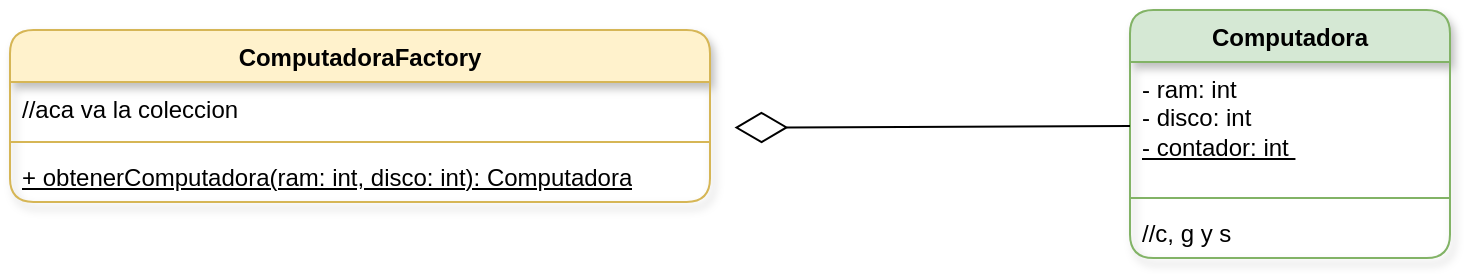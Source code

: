 <mxfile version="22.0.4" type="device">
  <diagram name="Page-1" id="c1fvhmj_dfWRNQT0ZEeF">
    <mxGraphModel dx="1900" dy="600" grid="1" gridSize="10" guides="1" tooltips="1" connect="1" arrows="1" fold="1" page="1" pageScale="1" pageWidth="850" pageHeight="1100" math="0" shadow="0">
      <root>
        <mxCell id="0" />
        <mxCell id="1" parent="0" />
        <mxCell id="PuvSN64_tPMDG4UbICAv-1" value="Computadora" style="swimlane;fontStyle=1;align=center;verticalAlign=top;childLayout=stackLayout;horizontal=1;startSize=26;horizontalStack=0;resizeParent=1;resizeParentMax=0;resizeLast=0;collapsible=1;marginBottom=0;whiteSpace=wrap;html=1;fillColor=#d5e8d4;strokeColor=#82b366;rounded=1;shadow=1;" vertex="1" parent="1">
          <mxGeometry x="540" y="220" width="160" height="124" as="geometry" />
        </mxCell>
        <mxCell id="PuvSN64_tPMDG4UbICAv-2" value="- ram: int&lt;br&gt;- disco: int&lt;br&gt;&lt;u&gt;- contador: int&amp;nbsp;&lt;/u&gt;" style="text;strokeColor=none;fillColor=none;align=left;verticalAlign=top;spacingLeft=4;spacingRight=4;overflow=hidden;rotatable=0;points=[[0,0.5],[1,0.5]];portConstraint=eastwest;whiteSpace=wrap;html=1;" vertex="1" parent="PuvSN64_tPMDG4UbICAv-1">
          <mxGeometry y="26" width="160" height="64" as="geometry" />
        </mxCell>
        <mxCell id="PuvSN64_tPMDG4UbICAv-3" value="" style="line;strokeWidth=1;fillColor=none;align=left;verticalAlign=middle;spacingTop=-1;spacingLeft=3;spacingRight=3;rotatable=0;labelPosition=right;points=[];portConstraint=eastwest;strokeColor=inherit;" vertex="1" parent="PuvSN64_tPMDG4UbICAv-1">
          <mxGeometry y="90" width="160" height="8" as="geometry" />
        </mxCell>
        <mxCell id="PuvSN64_tPMDG4UbICAv-4" value="//c, g y s" style="text;strokeColor=none;fillColor=none;align=left;verticalAlign=top;spacingLeft=4;spacingRight=4;overflow=hidden;rotatable=0;points=[[0,0.5],[1,0.5]];portConstraint=eastwest;whiteSpace=wrap;html=1;" vertex="1" parent="PuvSN64_tPMDG4UbICAv-1">
          <mxGeometry y="98" width="160" height="26" as="geometry" />
        </mxCell>
        <mxCell id="PuvSN64_tPMDG4UbICAv-5" value="ComputadoraFactory" style="swimlane;fontStyle=1;align=center;verticalAlign=top;childLayout=stackLayout;horizontal=1;startSize=26;horizontalStack=0;resizeParent=1;resizeParentMax=0;resizeLast=0;collapsible=1;marginBottom=0;whiteSpace=wrap;html=1;fillColor=#fff2cc;strokeColor=#d6b656;rounded=1;shadow=1;" vertex="1" parent="1">
          <mxGeometry x="-20" y="230" width="350" height="86" as="geometry" />
        </mxCell>
        <mxCell id="PuvSN64_tPMDG4UbICAv-6" value="//aca va la coleccion&amp;nbsp;" style="text;strokeColor=none;fillColor=none;align=left;verticalAlign=top;spacingLeft=4;spacingRight=4;overflow=hidden;rotatable=0;points=[[0,0.5],[1,0.5]];portConstraint=eastwest;whiteSpace=wrap;html=1;" vertex="1" parent="PuvSN64_tPMDG4UbICAv-5">
          <mxGeometry y="26" width="350" height="26" as="geometry" />
        </mxCell>
        <mxCell id="PuvSN64_tPMDG4UbICAv-7" value="" style="line;strokeWidth=1;fillColor=none;align=left;verticalAlign=middle;spacingTop=-1;spacingLeft=3;spacingRight=3;rotatable=0;labelPosition=right;points=[];portConstraint=eastwest;strokeColor=inherit;" vertex="1" parent="PuvSN64_tPMDG4UbICAv-5">
          <mxGeometry y="52" width="350" height="8" as="geometry" />
        </mxCell>
        <mxCell id="PuvSN64_tPMDG4UbICAv-8" value="&lt;u&gt;+ obtenerComputadora(ram: int, disco: int): Computadora&lt;/u&gt;" style="text;strokeColor=none;fillColor=none;align=left;verticalAlign=top;spacingLeft=4;spacingRight=4;overflow=hidden;rotatable=0;points=[[0,0.5],[1,0.5]];portConstraint=eastwest;whiteSpace=wrap;html=1;" vertex="1" parent="PuvSN64_tPMDG4UbICAv-5">
          <mxGeometry y="60" width="350" height="26" as="geometry" />
        </mxCell>
        <mxCell id="PuvSN64_tPMDG4UbICAv-9" value="" style="endArrow=diamondThin;endFill=0;endSize=24;html=1;rounded=0;entryX=1.035;entryY=0.877;entryDx=0;entryDy=0;entryPerimeter=0;exitX=0;exitY=0.5;exitDx=0;exitDy=0;" edge="1" parent="1" source="PuvSN64_tPMDG4UbICAv-2" target="PuvSN64_tPMDG4UbICAv-6">
          <mxGeometry width="160" relative="1" as="geometry">
            <mxPoint x="460" y="310" as="sourcePoint" />
            <mxPoint x="620" y="310" as="targetPoint" />
          </mxGeometry>
        </mxCell>
      </root>
    </mxGraphModel>
  </diagram>
</mxfile>
